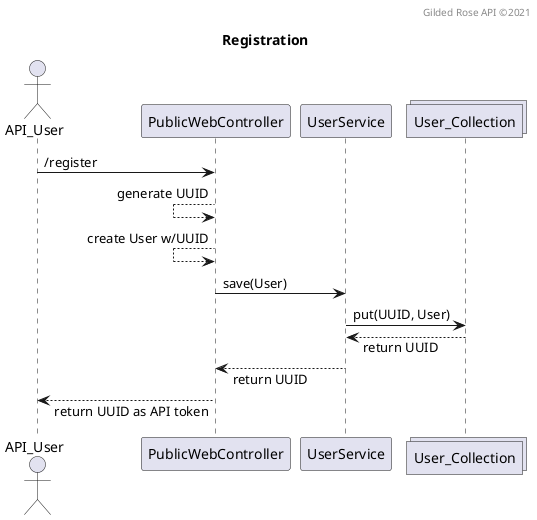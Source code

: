 @startuml
title Registration
header Gilded Rose API ©2021
skinparam responseMessageBelowArrow true

actor API_User
participant PublicWebController
participant UserService
collections User_Collection

API_User -> PublicWebController : /register
PublicWebController <-- PublicWebController : generate UUID
PublicWebController <-- PublicWebController : create User w/UUID
PublicWebController -> UserService : save(User)
UserService -> User_Collection : put(UUID, User)
UserService <-- User_Collection : return UUID
PublicWebController <-- UserService : return UUID
API_User <-- PublicWebController : return UUID as API token
@enduml
